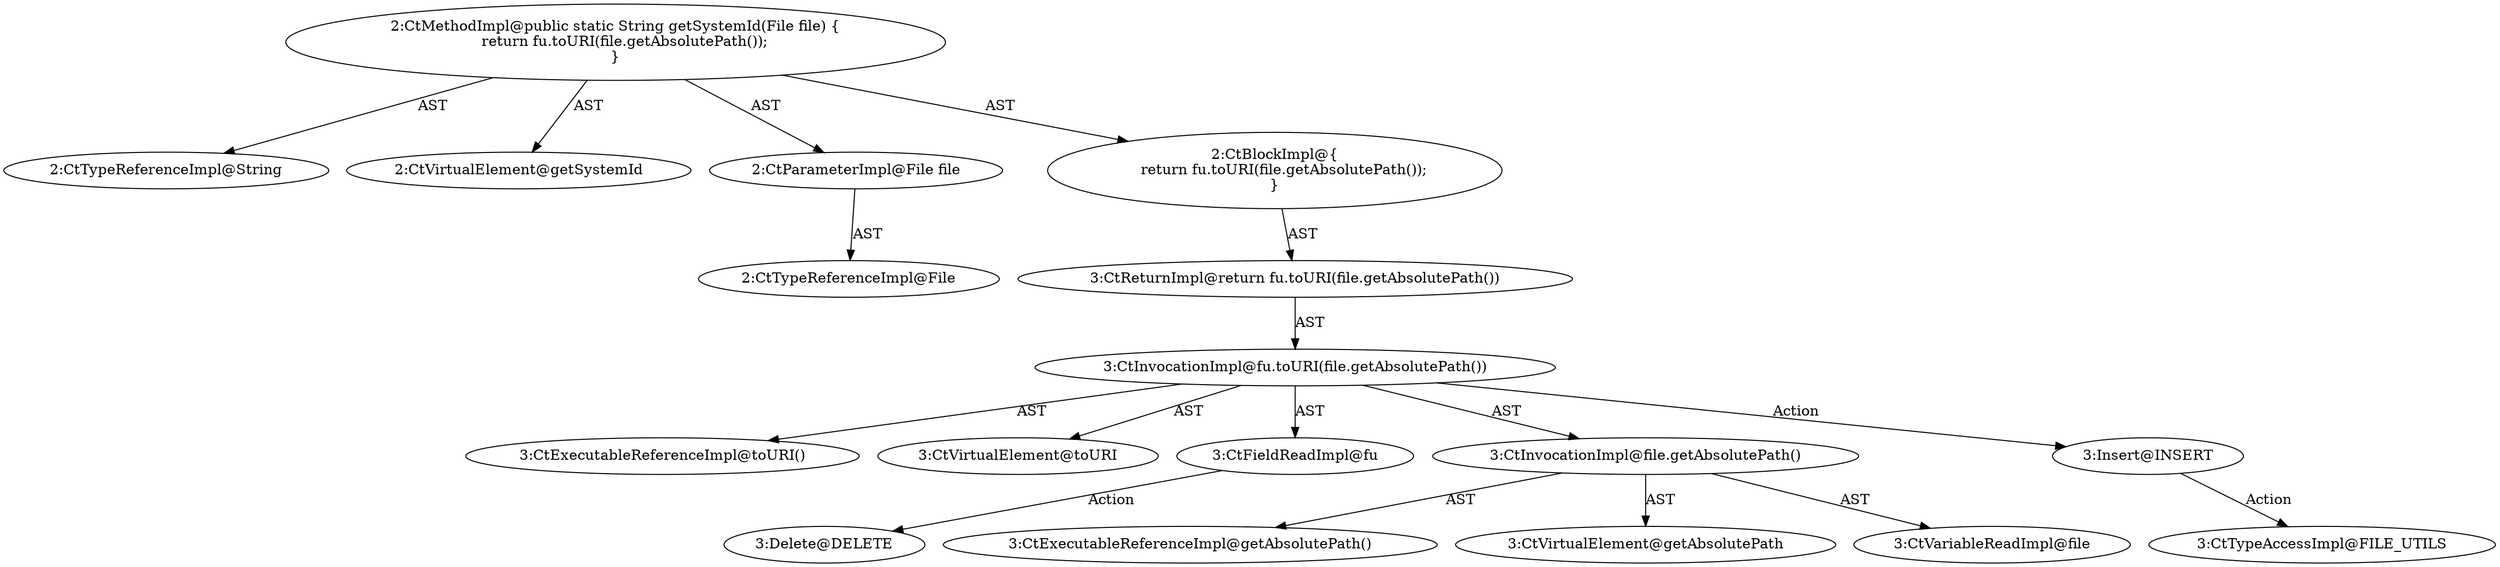 digraph "getSystemId#?,File" {
0 [label="2:CtTypeReferenceImpl@String" shape=ellipse]
1 [label="2:CtVirtualElement@getSystemId" shape=ellipse]
2 [label="2:CtParameterImpl@File file" shape=ellipse]
3 [label="2:CtTypeReferenceImpl@File" shape=ellipse]
4 [label="3:CtExecutableReferenceImpl@toURI()" shape=ellipse]
5 [label="3:CtVirtualElement@toURI" shape=ellipse]
6 [label="3:CtFieldReadImpl@fu" shape=ellipse]
7 [label="3:CtExecutableReferenceImpl@getAbsolutePath()" shape=ellipse]
8 [label="3:CtVirtualElement@getAbsolutePath" shape=ellipse]
9 [label="3:CtVariableReadImpl@file" shape=ellipse]
10 [label="3:CtInvocationImpl@file.getAbsolutePath()" shape=ellipse]
11 [label="3:CtInvocationImpl@fu.toURI(file.getAbsolutePath())" shape=ellipse]
12 [label="3:CtReturnImpl@return fu.toURI(file.getAbsolutePath())" shape=ellipse]
13 [label="2:CtBlockImpl@\{
    return fu.toURI(file.getAbsolutePath());
\}" shape=ellipse]
14 [label="2:CtMethodImpl@public static String getSystemId(File file) \{
    return fu.toURI(file.getAbsolutePath());
\}" shape=ellipse]
15 [label="3:Delete@DELETE" shape=ellipse]
16 [label="3:Insert@INSERT" shape=ellipse]
17 [label="3:CtTypeAccessImpl@FILE_UTILS" shape=ellipse]
2 -> 3 [label="AST"];
6 -> 15 [label="Action"];
10 -> 8 [label="AST"];
10 -> 9 [label="AST"];
10 -> 7 [label="AST"];
11 -> 5 [label="AST"];
11 -> 6 [label="AST"];
11 -> 4 [label="AST"];
11 -> 10 [label="AST"];
11 -> 16 [label="Action"];
12 -> 11 [label="AST"];
13 -> 12 [label="AST"];
14 -> 1 [label="AST"];
14 -> 0 [label="AST"];
14 -> 2 [label="AST"];
14 -> 13 [label="AST"];
16 -> 17 [label="Action"];
}
